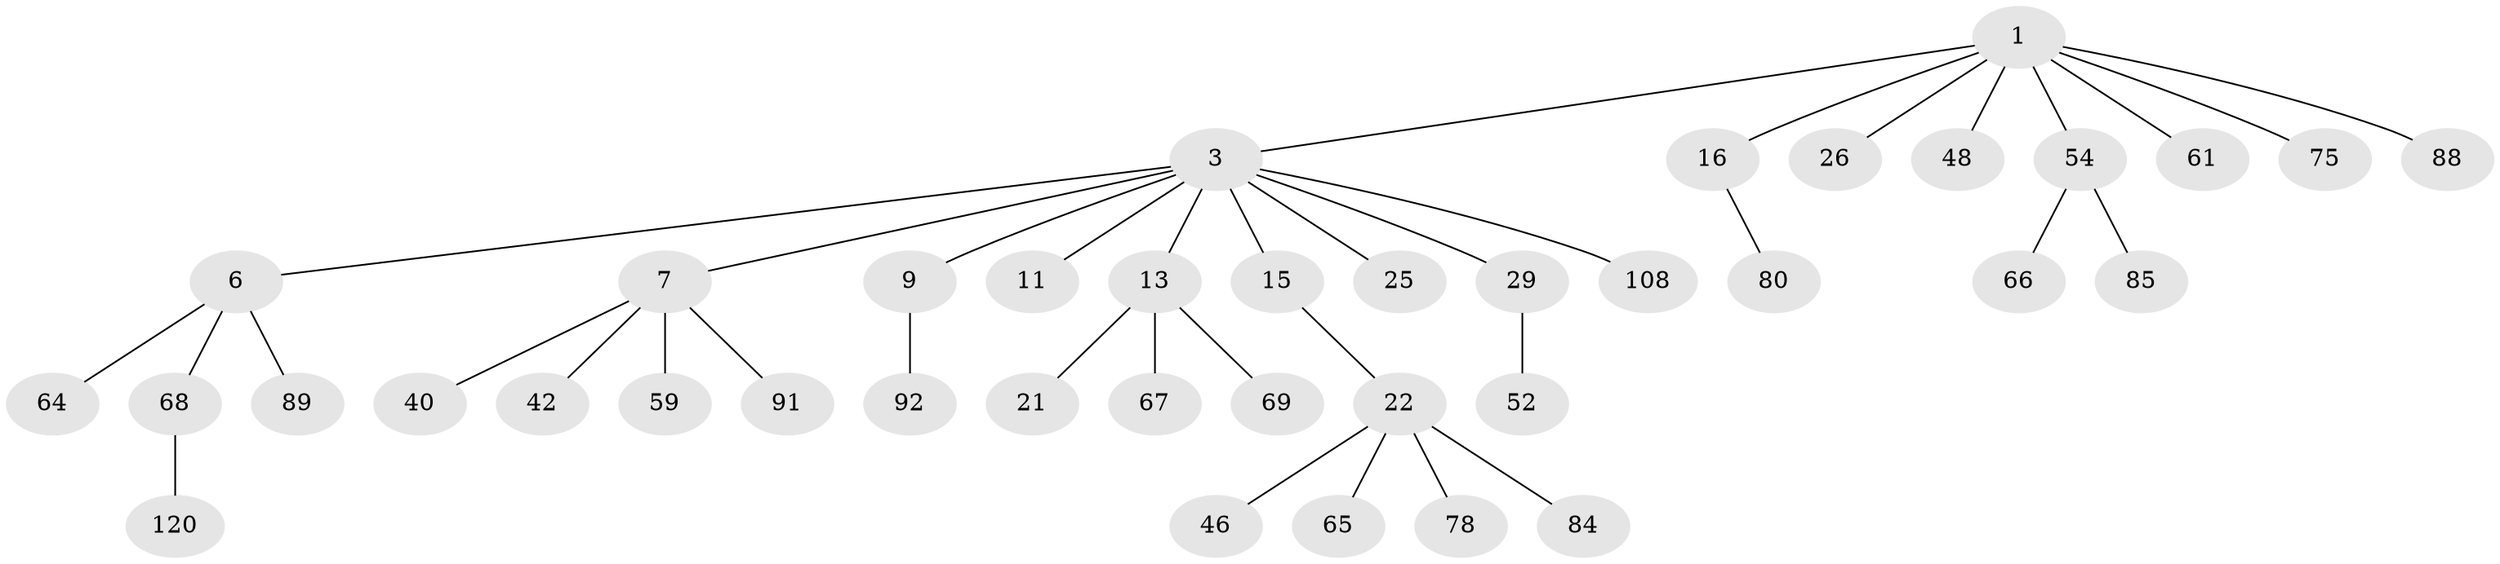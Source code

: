// original degree distribution, {5: 0.030303030303030304, 6: 0.015151515151515152, 8: 0.007575757575757576, 2: 0.23484848484848486, 3: 0.1590909090909091, 7: 0.007575757575757576, 4: 0.045454545454545456, 1: 0.5}
// Generated by graph-tools (version 1.1) at 2025/19/03/04/25 18:19:07]
// undirected, 39 vertices, 38 edges
graph export_dot {
graph [start="1"]
  node [color=gray90,style=filled];
  1 [super="+2+14+12+47+8"];
  3 [super="+4+124+5+28"];
  6 [super="+19+20"];
  7 [super="+86+50+38+94+24+10"];
  9 [super="+90+44+18"];
  11;
  13 [super="+31+17+100"];
  15;
  16 [super="+35"];
  21 [super="+36+74+104"];
  22 [super="+30+55"];
  25 [super="+53+49"];
  26;
  29 [super="+34"];
  40 [super="+71+70"];
  42 [super="+105"];
  46 [super="+79+93"];
  48;
  52;
  54 [super="+57+56+62"];
  59;
  61;
  64;
  65;
  66;
  67 [super="+102"];
  68 [super="+95+98"];
  69 [super="+99+83"];
  75;
  78;
  80;
  84 [super="+97"];
  85 [super="+130+129"];
  88 [super="+111+122"];
  89;
  91;
  92 [super="+121"];
  108 [super="+112"];
  120;
  1 -- 16;
  1 -- 48;
  1 -- 3;
  1 -- 88;
  1 -- 75;
  1 -- 61;
  1 -- 26;
  1 -- 54;
  3 -- 6;
  3 -- 9;
  3 -- 11;
  3 -- 108;
  3 -- 13;
  3 -- 15;
  3 -- 25;
  3 -- 29;
  3 -- 7;
  6 -- 64;
  6 -- 89;
  6 -- 68;
  7 -- 91;
  7 -- 40;
  7 -- 42;
  7 -- 59;
  9 -- 92;
  13 -- 21;
  13 -- 69;
  13 -- 67;
  15 -- 22;
  16 -- 80;
  22 -- 65;
  22 -- 84;
  22 -- 78;
  22 -- 46;
  29 -- 52;
  54 -- 85;
  54 -- 66;
  68 -- 120;
}
